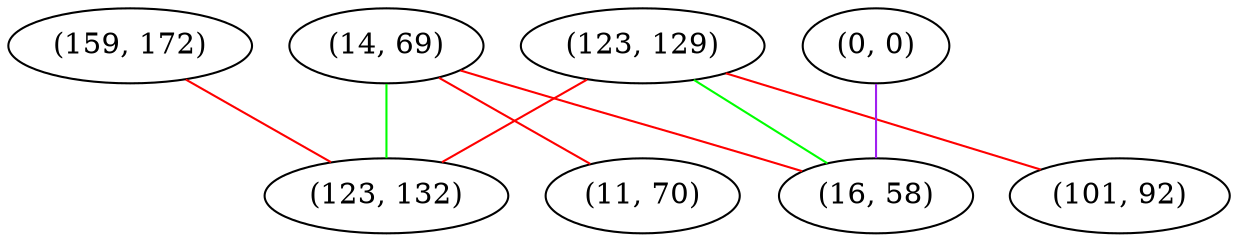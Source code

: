 graph "" {
"(123, 129)";
"(14, 69)";
"(159, 172)";
"(0, 0)";
"(123, 132)";
"(16, 58)";
"(101, 92)";
"(11, 70)";
"(123, 129)" -- "(101, 92)"  [color=red, key=0, weight=1];
"(123, 129)" -- "(123, 132)"  [color=red, key=0, weight=1];
"(123, 129)" -- "(16, 58)"  [color=green, key=0, weight=2];
"(14, 69)" -- "(123, 132)"  [color=green, key=0, weight=2];
"(14, 69)" -- "(16, 58)"  [color=red, key=0, weight=1];
"(14, 69)" -- "(11, 70)"  [color=red, key=0, weight=1];
"(159, 172)" -- "(123, 132)"  [color=red, key=0, weight=1];
"(0, 0)" -- "(16, 58)"  [color=purple, key=0, weight=4];
}
